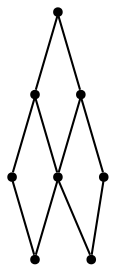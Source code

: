 graph {
  node [shape=point,comment="{\"directed\":false,\"doi\":\"10.1007/978-3-030-04414-5_14\",\"figure\":\"1 (2)\"}"]

  v0 [pos="735.4088258778952,1775.3737310303368"]
  v1 [pos="668.7315372018985,1842.0502025321255"]
  v2 [pos="668.7315372018985,1708.6972595285479"]
  v3 [pos="602.0542485259017,1775.3737310303368"]
  v4 [pos="602.0542485259017,1642.020788026759"]
  v5 [pos="535.3769677984571,1708.6972595285476"]
  v6 [pos="535.3769677984571,1842.0502025321255"]
  v7 [pos="468.6996473282515,1775.3737310303368"]

  v0 -- v1 [id="-1",pos="735.4088258778952,1775.3737310303368 668.7315372018985,1842.0502025321255 668.7315372018985,1842.0502025321255 668.7315372018985,1842.0502025321255"]
  v7 -- v6 [id="-2",pos="468.6996473282515,1775.3737310303368 535.3769677984571,1842.0502025321255 535.3769677984571,1842.0502025321255 535.3769677984571,1842.0502025321255"]
  v2 -- v0 [id="-3",pos="668.7315372018985,1708.6972595285479 735.4088258778952,1775.3737310303368 735.4088258778952,1775.3737310303368 735.4088258778952,1775.3737310303368"]
  v2 -- v3 [id="-4",pos="668.7315372018985,1708.6972595285479 602.0542485259017,1775.3737310303368 602.0542485259017,1775.3737310303368 602.0542485259017,1775.3737310303368"]
  v4 -- v2 [id="-5",pos="602.0542485259017,1642.020788026759 668.7315372018985,1708.6972595285479 668.7315372018985,1708.6972595285479 668.7315372018985,1708.6972595285479"]
  v4 -- v5 [id="-6",pos="602.0542485259017,1642.020788026759 535.3769677984571,1708.6972595285476 535.3769677984571,1708.6972595285476 535.3769677984571,1708.6972595285476"]
  v3 -- v6 [id="-7",pos="602.0542485259017,1775.3737310303368 535.3769677984571,1842.0502025321255 535.3769677984571,1842.0502025321255 535.3769677984571,1842.0502025321255"]
  v3 -- v1 [id="-8",pos="602.0542485259017,1775.3737310303368 668.7315372018985,1842.0502025321255 668.7315372018985,1842.0502025321255 668.7315372018985,1842.0502025321255"]
  v5 -- v3 [id="-9",pos="535.3769677984571,1708.6972595285476 602.0542485259017,1775.3737310303368 602.0542485259017,1775.3737310303368 602.0542485259017,1775.3737310303368"]
  v5 -- v7 [id="-10",pos="535.3769677984571,1708.6972595285476 468.6996473282515,1775.3737310303368 468.6996473282515,1775.3737310303368 468.6996473282515,1775.3737310303368"]
}